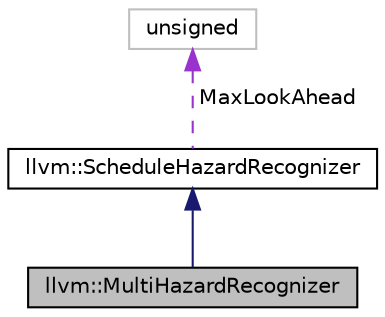 digraph "llvm::MultiHazardRecognizer"
{
 // LATEX_PDF_SIZE
  bgcolor="transparent";
  edge [fontname="Helvetica",fontsize="10",labelfontname="Helvetica",labelfontsize="10"];
  node [fontname="Helvetica",fontsize="10",shape=record];
  Node1 [label="llvm::MultiHazardRecognizer",height=0.2,width=0.4,color="black", fillcolor="grey75", style="filled", fontcolor="black",tooltip=" "];
  Node2 -> Node1 [dir="back",color="midnightblue",fontsize="10",style="solid",fontname="Helvetica"];
  Node2 [label="llvm::ScheduleHazardRecognizer",height=0.2,width=0.4,color="black",URL="$classllvm_1_1ScheduleHazardRecognizer.html",tooltip="HazardRecognizer - This determines whether or not an instruction can be issued this cycle,..."];
  Node3 -> Node2 [dir="back",color="darkorchid3",fontsize="10",style="dashed",label=" MaxLookAhead" ,fontname="Helvetica"];
  Node3 [label="unsigned",height=0.2,width=0.4,color="grey75",tooltip=" "];
}
